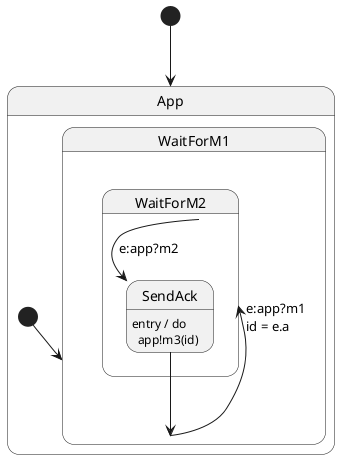 @startuml
skinparam defaultTextAlignment left
[*] --> App
state App{
state WaitForM1{

WaitForM1 --> WaitForM2 : e:app?m1\nid = e.a

}
state WaitForM2{

WaitForM2 --> SendAck : e:app?m2
}
state SendAck{
	SendAck : entry / do\n  app!m3(id)


SendAck --> WaitForM1
}
[*] --> WaitForM1
}
@enduml
